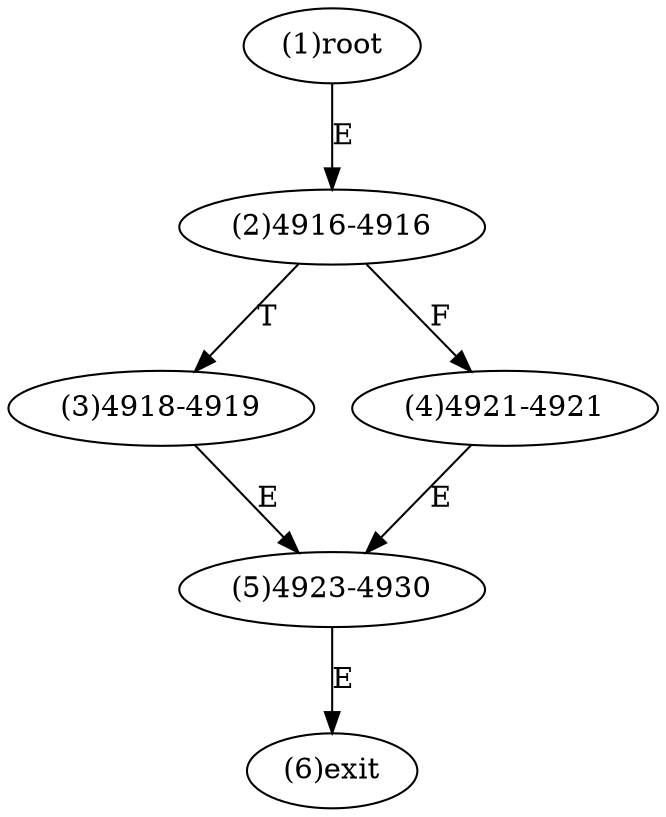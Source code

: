 digraph "" { 
1[ label="(1)root"];
2[ label="(2)4916-4916"];
3[ label="(3)4918-4919"];
4[ label="(4)4921-4921"];
5[ label="(5)4923-4930"];
6[ label="(6)exit"];
1->2[ label="E"];
2->4[ label="F"];
2->3[ label="T"];
3->5[ label="E"];
4->5[ label="E"];
5->6[ label="E"];
}